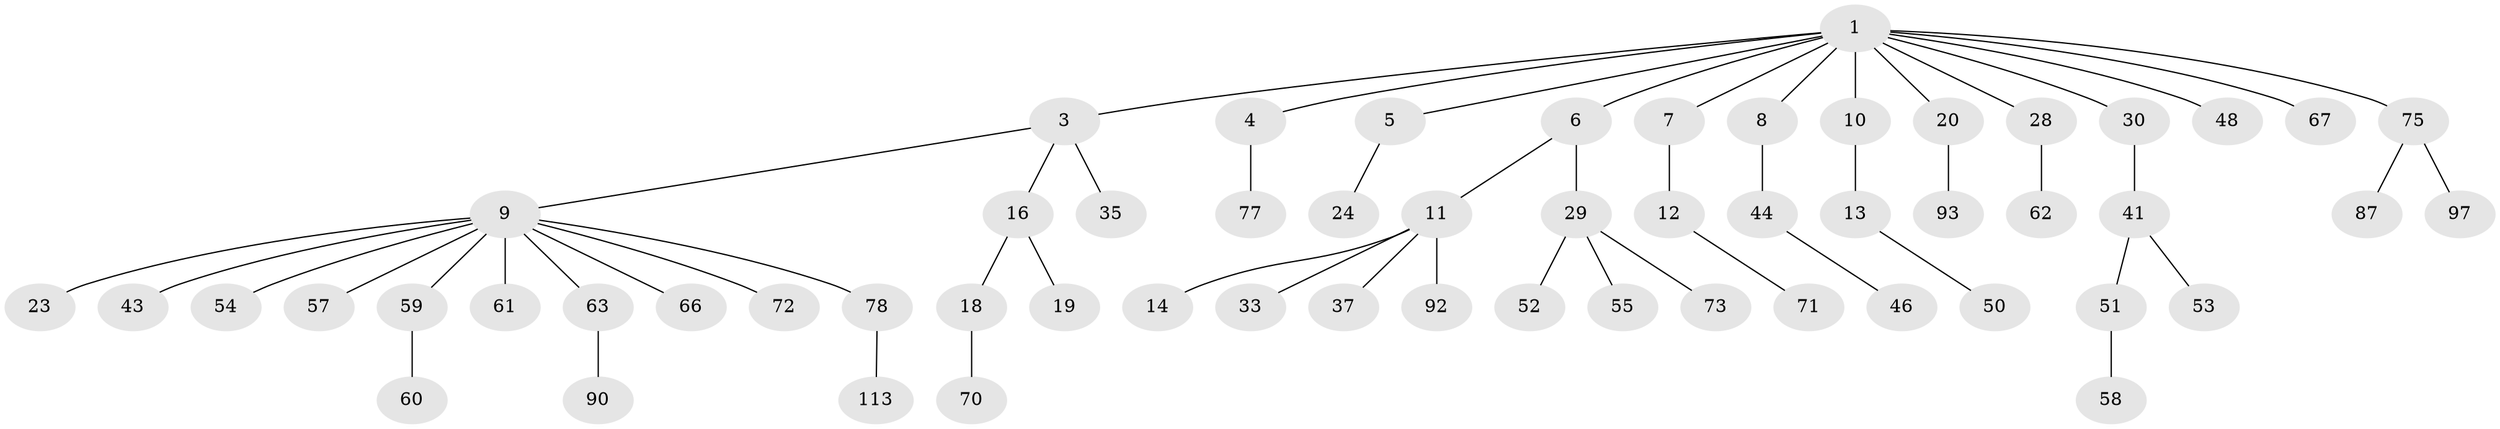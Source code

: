 // original degree distribution, {5: 0.02564102564102564, 10: 0.008547008547008548, 4: 0.08547008547008547, 2: 0.23931623931623933, 3: 0.1282051282051282, 7: 0.008547008547008548, 1: 0.5042735042735043}
// Generated by graph-tools (version 1.1) at 2025/15/03/09/25 04:15:37]
// undirected, 58 vertices, 57 edges
graph export_dot {
graph [start="1"]
  node [color=gray90,style=filled];
  1 [super="+2"];
  3;
  4;
  5;
  6;
  7 [super="+26"];
  8;
  9 [super="+27+22+15"];
  10 [super="+38+65"];
  11;
  12 [super="+76+21"];
  13;
  14 [super="+17"];
  16;
  18 [super="+80+31+84"];
  19;
  20 [super="+25"];
  23;
  24;
  28 [super="+47"];
  29;
  30 [super="+32+95"];
  33 [super="+105+96"];
  35;
  37;
  41 [super="+74"];
  43 [super="+56"];
  44;
  46;
  48 [super="+79+64"];
  50;
  51 [super="+115"];
  52;
  53 [super="+82"];
  54 [super="+68"];
  55;
  57;
  58;
  59;
  60 [super="+104"];
  61;
  62 [super="+69"];
  63;
  66;
  67;
  70;
  71;
  72 [super="+86"];
  73 [super="+109"];
  75;
  77 [super="+83"];
  78;
  87;
  90;
  92;
  93;
  97;
  113 [super="+114"];
  1 -- 7;
  1 -- 20;
  1 -- 28;
  1 -- 30;
  1 -- 3;
  1 -- 4;
  1 -- 5;
  1 -- 6;
  1 -- 67;
  1 -- 8;
  1 -- 10;
  1 -- 75;
  1 -- 48;
  3 -- 9;
  3 -- 16;
  3 -- 35;
  4 -- 77;
  5 -- 24;
  6 -- 11;
  6 -- 29;
  7 -- 12;
  8 -- 44;
  9 -- 23;
  9 -- 54;
  9 -- 57;
  9 -- 72;
  9 -- 66;
  9 -- 59;
  9 -- 43;
  9 -- 61;
  9 -- 78;
  9 -- 63;
  10 -- 13;
  11 -- 14;
  11 -- 33;
  11 -- 37;
  11 -- 92;
  12 -- 71;
  13 -- 50;
  16 -- 18;
  16 -- 19;
  18 -- 70;
  20 -- 93;
  28 -- 62;
  29 -- 52;
  29 -- 55;
  29 -- 73;
  30 -- 41;
  41 -- 51;
  41 -- 53;
  44 -- 46;
  51 -- 58;
  59 -- 60;
  63 -- 90;
  75 -- 87;
  75 -- 97;
  78 -- 113;
}
